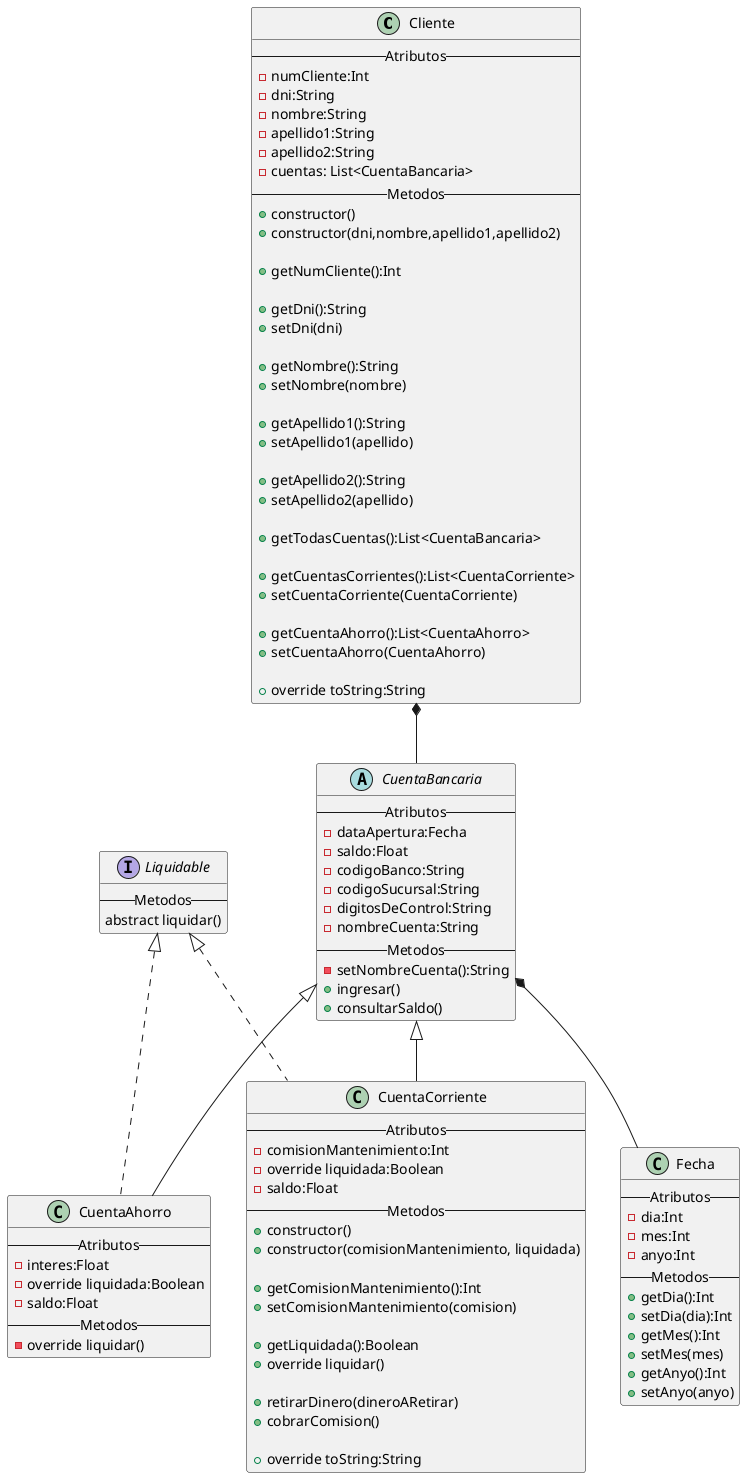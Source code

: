 @startuml
'https://plantuml.com/class-diagram

class Cliente{
--Atributos--
-numCliente:Int
-dni:String
-nombre:String
-apellido1:String
-apellido2:String
-cuentas: List<CuentaBancaria>
--Metodos--
+constructor()
+constructor(dni,nombre,apellido1,apellido2)

+getNumCliente():Int

+getDni():String
+setDni(dni)

+getNombre():String
+setNombre(nombre)

+getApellido1():String
+setApellido1(apellido)

+getApellido2():String
+setApellido2(apellido)

+getTodasCuentas():List<CuentaBancaria>

+getCuentasCorrientes():List<CuentaCorriente>
+setCuentaCorriente(CuentaCorriente)

+getCuentaAhorro():List<CuentaAhorro>
+setCuentaAhorro(CuentaAhorro)

+override toString:String
}
abstract CuentaBancaria{
--Atributos--
-dataApertura:Fecha
-saldo:Float
-codigoBanco:String
-codigoSucursal:String
-digitosDeControl:String
-nombreCuenta:String
--Metodos--
-setNombreCuenta():String
+ingresar()
+consultarSaldo()
}

class CuentaCorriente{
--Atributos--
-comisionMantenimiento:Int
-override liquidada:Boolean
-saldo:Float
--Metodos--
+constructor()
+constructor(comisionMantenimiento, liquidada)

+getComisionMantenimiento():Int
+setComisionMantenimiento(comision)

+getLiquidada():Boolean
+override liquidar()

+retirarDinero(dineroARetirar)
+cobrarComision()

+override toString:String
}

class CuentaAhorro{
--Atributos--
-interes:Float
-override liquidada:Boolean
-saldo:Float
--Metodos--
-override liquidar()
}

interface Liquidable {
--Metodos--
abstract liquidar()
}

class Fecha {
--Atributos--
-dia:Int
-mes:Int
-anyo:Int
--Metodos--
+getDia():Int
+setDia(dia):Int
+getMes():Int
+setMes(mes)
+getAnyo():Int
+setAnyo(anyo)
}


CuentaBancaria <|-- CuentaAhorro
CuentaBancaria <|-- CuentaCorriente
CuentaBancaria *-- Fecha

Liquidable <|.. CuentaAhorro
Liquidable <|.. CuentaCorriente

Cliente *-- CuentaBancaria





@enduml
